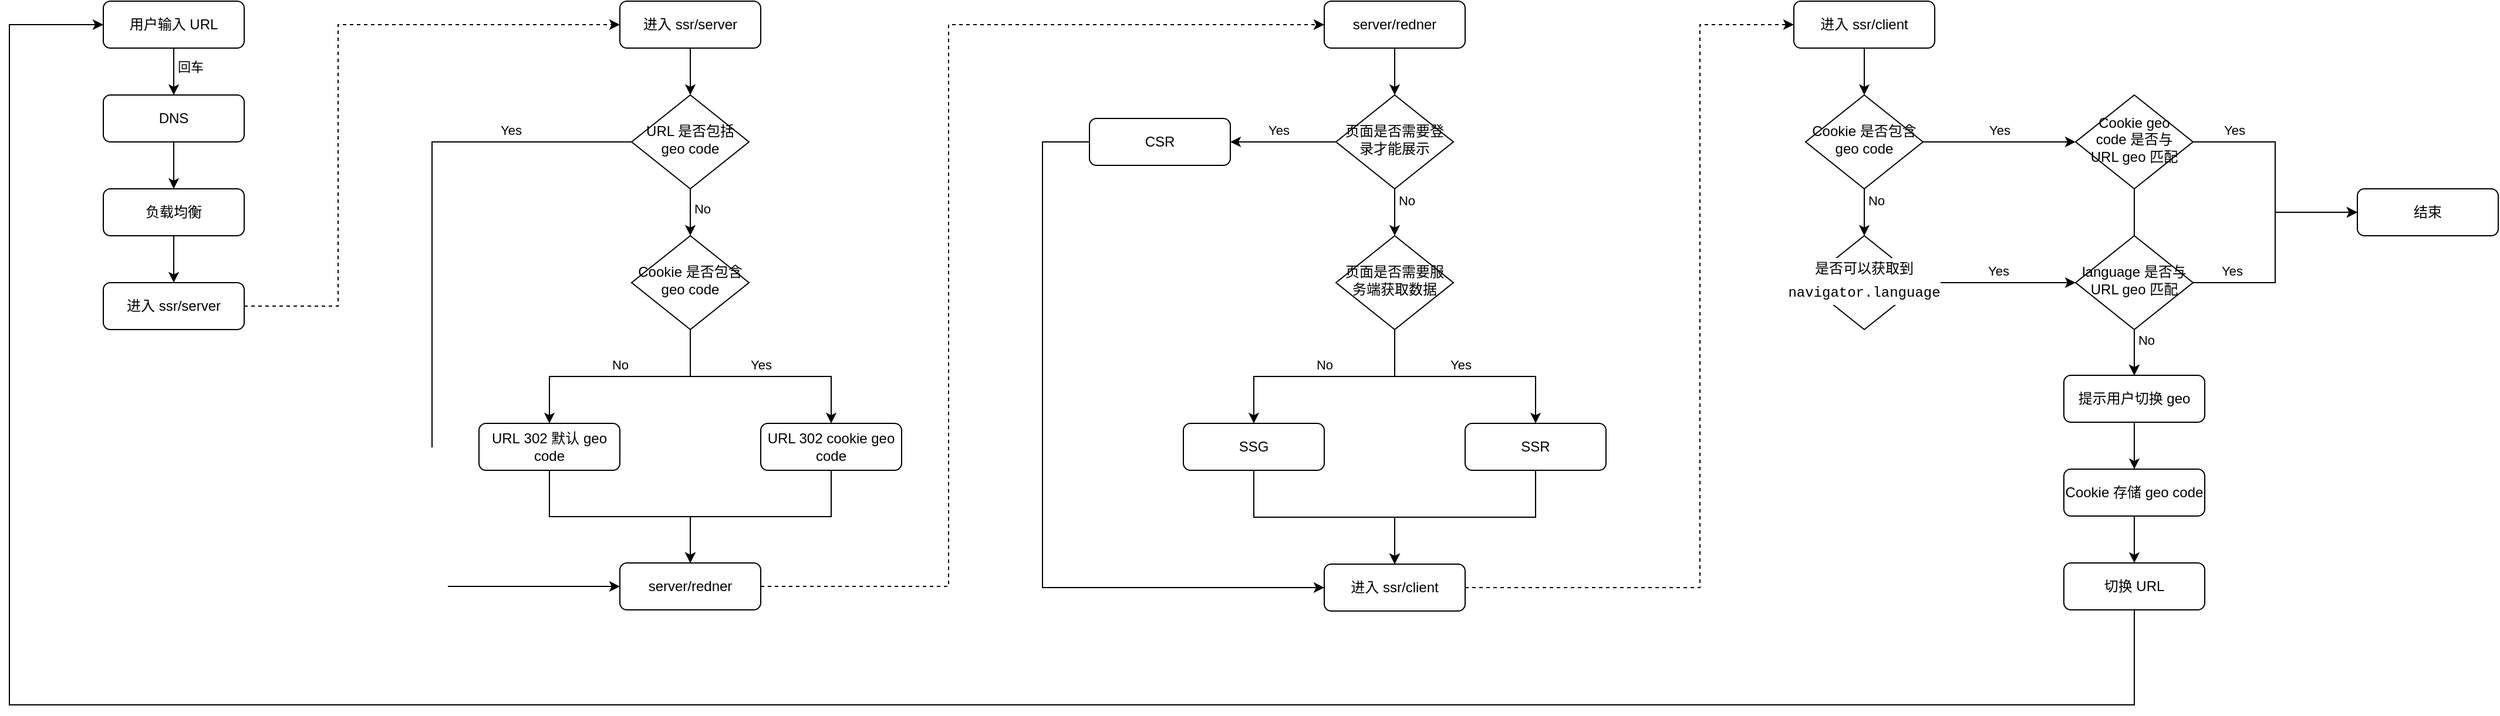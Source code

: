 <mxfile version="21.1.1" type="github">
  <diagram id="C5RBs43oDa-KdzZeNtuy" name="Page-1">
    <mxGraphModel dx="836" dy="543" grid="1" gridSize="10" guides="1" tooltips="1" connect="1" arrows="1" fold="1" page="1" pageScale="1" pageWidth="827" pageHeight="1169" math="0" shadow="0">
      <root>
        <mxCell id="WIyWlLk6GJQsqaUBKTNV-0" />
        <mxCell id="WIyWlLk6GJQsqaUBKTNV-1" parent="WIyWlLk6GJQsqaUBKTNV-0" />
        <mxCell id="rctCw3Sn0bS1U8CecPwP-24" style="edgeStyle=orthogonalEdgeStyle;rounded=0;orthogonalLoop=1;jettySize=auto;html=1;" parent="WIyWlLk6GJQsqaUBKTNV-1" source="WIyWlLk6GJQsqaUBKTNV-3" target="rctCw3Sn0bS1U8CecPwP-22" edge="1">
          <mxGeometry relative="1" as="geometry" />
        </mxCell>
        <mxCell id="rctCw3Sn0bS1U8CecPwP-25" value="回车" style="edgeLabel;html=1;align=center;verticalAlign=middle;resizable=0;points=[];" parent="rctCw3Sn0bS1U8CecPwP-24" vertex="1" connectable="0">
          <mxGeometry x="-0.656" relative="1" as="geometry">
            <mxPoint x="14" y="9" as="offset" />
          </mxGeometry>
        </mxCell>
        <mxCell id="WIyWlLk6GJQsqaUBKTNV-3" value="用户输入 URL" style="rounded=1;whiteSpace=wrap;html=1;fontSize=12;glass=0;strokeWidth=1;shadow=0;" parent="WIyWlLk6GJQsqaUBKTNV-1" vertex="1">
          <mxGeometry x="240" y="40" width="120" height="40" as="geometry" />
        </mxCell>
        <mxCell id="szMrS5Y2A-g9GnqIEXyA-38" style="edgeStyle=orthogonalEdgeStyle;rounded=0;orthogonalLoop=1;jettySize=auto;html=1;entryX=0.5;entryY=0;entryDx=0;entryDy=0;" parent="WIyWlLk6GJQsqaUBKTNV-1" source="WIyWlLk6GJQsqaUBKTNV-6" target="szMrS5Y2A-g9GnqIEXyA-37" edge="1">
          <mxGeometry relative="1" as="geometry">
            <Array as="points">
              <mxPoint x="740" y="360" />
              <mxPoint x="620" y="360" />
            </Array>
          </mxGeometry>
        </mxCell>
        <mxCell id="szMrS5Y2A-g9GnqIEXyA-39" value="No" style="edgeLabel;html=1;align=center;verticalAlign=middle;resizable=0;points=[];" parent="szMrS5Y2A-g9GnqIEXyA-38" vertex="1" connectable="0">
          <mxGeometry x="-0.341" y="-2" relative="1" as="geometry">
            <mxPoint x="-34" y="-8" as="offset" />
          </mxGeometry>
        </mxCell>
        <mxCell id="szMrS5Y2A-g9GnqIEXyA-42" style="edgeStyle=orthogonalEdgeStyle;rounded=0;orthogonalLoop=1;jettySize=auto;html=1;" parent="WIyWlLk6GJQsqaUBKTNV-1" source="WIyWlLk6GJQsqaUBKTNV-6" target="szMrS5Y2A-g9GnqIEXyA-41" edge="1">
          <mxGeometry relative="1" as="geometry">
            <Array as="points">
              <mxPoint x="740" y="360" />
              <mxPoint x="860" y="360" />
            </Array>
          </mxGeometry>
        </mxCell>
        <mxCell id="szMrS5Y2A-g9GnqIEXyA-43" value="Yes" style="edgeLabel;html=1;align=center;verticalAlign=middle;resizable=0;points=[];" parent="szMrS5Y2A-g9GnqIEXyA-42" vertex="1" connectable="0">
          <mxGeometry x="-0.318" y="2" relative="1" as="geometry">
            <mxPoint x="32" y="-8" as="offset" />
          </mxGeometry>
        </mxCell>
        <mxCell id="WIyWlLk6GJQsqaUBKTNV-6" value="Cookie 是否包含 geo&amp;nbsp;code" style="rhombus;whiteSpace=wrap;html=1;shadow=0;fontFamily=Helvetica;fontSize=12;align=center;strokeWidth=1;spacing=6;spacingTop=-4;" parent="WIyWlLk6GJQsqaUBKTNV-1" vertex="1">
          <mxGeometry x="690" y="240" width="100" height="80" as="geometry" />
        </mxCell>
        <mxCell id="szMrS5Y2A-g9GnqIEXyA-53" style="edgeStyle=orthogonalEdgeStyle;rounded=0;orthogonalLoop=1;jettySize=auto;html=1;" parent="WIyWlLk6GJQsqaUBKTNV-1" source="WIyWlLk6GJQsqaUBKTNV-7" target="szMrS5Y2A-g9GnqIEXyA-51" edge="1">
          <mxGeometry relative="1" as="geometry" />
        </mxCell>
        <mxCell id="WIyWlLk6GJQsqaUBKTNV-7" value="进入 ssr/client" style="rounded=1;whiteSpace=wrap;html=1;fontSize=12;glass=0;strokeWidth=1;shadow=0;" parent="WIyWlLk6GJQsqaUBKTNV-1" vertex="1">
          <mxGeometry x="1680" y="40" width="120" height="40" as="geometry" />
        </mxCell>
        <mxCell id="szMrS5Y2A-g9GnqIEXyA-26" style="edgeStyle=orthogonalEdgeStyle;rounded=0;orthogonalLoop=1;jettySize=auto;html=1;entryX=0.5;entryY=0;entryDx=0;entryDy=0;" parent="WIyWlLk6GJQsqaUBKTNV-1" source="WIyWlLk6GJQsqaUBKTNV-10" target="WIyWlLk6GJQsqaUBKTNV-6" edge="1">
          <mxGeometry relative="1" as="geometry">
            <mxPoint x="750" y="250" as="targetPoint" />
          </mxGeometry>
        </mxCell>
        <mxCell id="szMrS5Y2A-g9GnqIEXyA-33" value="No" style="edgeLabel;html=1;align=center;verticalAlign=middle;resizable=0;points=[];" parent="szMrS5Y2A-g9GnqIEXyA-26" vertex="1" connectable="0">
          <mxGeometry x="-0.341" y="-1" relative="1" as="geometry">
            <mxPoint x="11" y="4" as="offset" />
          </mxGeometry>
        </mxCell>
        <mxCell id="rctCw3Sn0bS1U8CecPwP-31" style="edgeStyle=orthogonalEdgeStyle;rounded=0;orthogonalLoop=1;jettySize=auto;html=1;entryX=0;entryY=0.5;entryDx=0;entryDy=0;" parent="WIyWlLk6GJQsqaUBKTNV-1" source="WIyWlLk6GJQsqaUBKTNV-10" target="rctCw3Sn0bS1U8CecPwP-2" edge="1">
          <mxGeometry relative="1" as="geometry">
            <Array as="points">
              <mxPoint x="520" y="160" />
              <mxPoint x="520" y="539" />
            </Array>
          </mxGeometry>
        </mxCell>
        <mxCell id="rctCw3Sn0bS1U8CecPwP-32" value="Yes" style="edgeLabel;html=1;align=center;verticalAlign=middle;resizable=0;points=[];" parent="rctCw3Sn0bS1U8CecPwP-31" vertex="1" connectable="0">
          <mxGeometry x="-0.708" relative="1" as="geometry">
            <mxPoint y="-10" as="offset" />
          </mxGeometry>
        </mxCell>
        <mxCell id="WIyWlLk6GJQsqaUBKTNV-10" value="URL 是否包括 geo code" style="rhombus;whiteSpace=wrap;html=1;shadow=0;fontFamily=Helvetica;fontSize=12;align=center;strokeWidth=1;spacing=6;spacingTop=-4;" parent="WIyWlLk6GJQsqaUBKTNV-1" vertex="1">
          <mxGeometry x="690" y="120" width="100" height="80" as="geometry" />
        </mxCell>
        <mxCell id="szMrS5Y2A-g9GnqIEXyA-24" style="edgeStyle=orthogonalEdgeStyle;rounded=0;orthogonalLoop=1;jettySize=auto;html=1;entryX=0.5;entryY=0;entryDx=0;entryDy=0;" parent="WIyWlLk6GJQsqaUBKTNV-1" source="szMrS5Y2A-g9GnqIEXyA-19" target="WIyWlLk6GJQsqaUBKTNV-10" edge="1">
          <mxGeometry relative="1" as="geometry" />
        </mxCell>
        <mxCell id="szMrS5Y2A-g9GnqIEXyA-19" value="进入 ssr/server" style="rounded=1;whiteSpace=wrap;html=1;fontSize=12;glass=0;strokeWidth=1;shadow=0;" parent="WIyWlLk6GJQsqaUBKTNV-1" vertex="1">
          <mxGeometry x="680" y="40" width="120" height="40" as="geometry" />
        </mxCell>
        <mxCell id="szMrS5Y2A-g9GnqIEXyA-47" style="edgeStyle=orthogonalEdgeStyle;rounded=0;orthogonalLoop=1;jettySize=auto;html=1;entryX=0.5;entryY=0;entryDx=0;entryDy=0;" parent="WIyWlLk6GJQsqaUBKTNV-1" source="szMrS5Y2A-g9GnqIEXyA-37" target="rctCw3Sn0bS1U8CecPwP-2" edge="1">
          <mxGeometry relative="1" as="geometry">
            <mxPoint x="710" y="470" as="targetPoint" />
          </mxGeometry>
        </mxCell>
        <mxCell id="szMrS5Y2A-g9GnqIEXyA-37" value="URL&amp;nbsp;302&amp;nbsp;默认 geo code" style="rounded=1;whiteSpace=wrap;html=1;fontSize=12;glass=0;strokeWidth=1;shadow=0;" parent="WIyWlLk6GJQsqaUBKTNV-1" vertex="1">
          <mxGeometry x="560" y="400" width="120" height="40" as="geometry" />
        </mxCell>
        <mxCell id="szMrS5Y2A-g9GnqIEXyA-48" style="edgeStyle=orthogonalEdgeStyle;rounded=0;orthogonalLoop=1;jettySize=auto;html=1;entryX=0.5;entryY=0;entryDx=0;entryDy=0;" parent="WIyWlLk6GJQsqaUBKTNV-1" source="szMrS5Y2A-g9GnqIEXyA-41" target="rctCw3Sn0bS1U8CecPwP-2" edge="1">
          <mxGeometry relative="1" as="geometry">
            <mxPoint x="750" y="450" as="targetPoint" />
          </mxGeometry>
        </mxCell>
        <mxCell id="szMrS5Y2A-g9GnqIEXyA-41" value="URL 302 cookie geo code" style="rounded=1;whiteSpace=wrap;html=1;fontSize=12;glass=0;strokeWidth=1;shadow=0;" parent="WIyWlLk6GJQsqaUBKTNV-1" vertex="1">
          <mxGeometry x="800" y="400" width="120" height="40" as="geometry" />
        </mxCell>
        <mxCell id="szMrS5Y2A-g9GnqIEXyA-54" style="edgeStyle=orthogonalEdgeStyle;rounded=0;orthogonalLoop=1;jettySize=auto;html=1;" parent="WIyWlLk6GJQsqaUBKTNV-1" source="szMrS5Y2A-g9GnqIEXyA-51" target="szMrS5Y2A-g9GnqIEXyA-52" edge="1">
          <mxGeometry relative="1" as="geometry" />
        </mxCell>
        <mxCell id="szMrS5Y2A-g9GnqIEXyA-70" value="No" style="edgeLabel;html=1;align=center;verticalAlign=middle;resizable=0;points=[];" parent="szMrS5Y2A-g9GnqIEXyA-54" vertex="1" connectable="0">
          <mxGeometry x="-0.284" y="-1" relative="1" as="geometry">
            <mxPoint x="11" y="-5" as="offset" />
          </mxGeometry>
        </mxCell>
        <mxCell id="szMrS5Y2A-g9GnqIEXyA-66" style="edgeStyle=orthogonalEdgeStyle;rounded=0;orthogonalLoop=1;jettySize=auto;html=1;entryX=0;entryY=0.5;entryDx=0;entryDy=0;" parent="WIyWlLk6GJQsqaUBKTNV-1" source="szMrS5Y2A-g9GnqIEXyA-51" target="BdigS41zSEf8KF1AKwvk-6" edge="1">
          <mxGeometry relative="1" as="geometry">
            <Array as="points" />
            <mxPoint x="1960" y="160" as="targetPoint" />
          </mxGeometry>
        </mxCell>
        <mxCell id="szMrS5Y2A-g9GnqIEXyA-67" value="Yes" style="edgeLabel;html=1;align=center;verticalAlign=middle;resizable=0;points=[];" parent="szMrS5Y2A-g9GnqIEXyA-66" vertex="1" connectable="0">
          <mxGeometry x="-0.842" relative="1" as="geometry">
            <mxPoint x="54" y="-10" as="offset" />
          </mxGeometry>
        </mxCell>
        <mxCell id="szMrS5Y2A-g9GnqIEXyA-51" value="Cookie 是否包含 geo&amp;nbsp;code" style="rhombus;whiteSpace=wrap;html=1;shadow=0;fontFamily=Helvetica;fontSize=12;align=center;strokeWidth=1;spacing=6;spacingTop=-4;" parent="WIyWlLk6GJQsqaUBKTNV-1" vertex="1">
          <mxGeometry x="1690" y="120" width="100" height="80" as="geometry" />
        </mxCell>
        <mxCell id="BdigS41zSEf8KF1AKwvk-11" style="edgeStyle=orthogonalEdgeStyle;rounded=0;orthogonalLoop=1;jettySize=auto;html=1;entryX=0;entryY=0.5;entryDx=0;entryDy=0;" edge="1" parent="WIyWlLk6GJQsqaUBKTNV-1" source="szMrS5Y2A-g9GnqIEXyA-52" target="BdigS41zSEf8KF1AKwvk-10">
          <mxGeometry relative="1" as="geometry" />
        </mxCell>
        <mxCell id="BdigS41zSEf8KF1AKwvk-12" value="Yes" style="edgeLabel;html=1;align=center;verticalAlign=middle;resizable=0;points=[];" vertex="1" connectable="0" parent="BdigS41zSEf8KF1AKwvk-11">
          <mxGeometry x="-0.218" relative="1" as="geometry">
            <mxPoint x="13" y="-10" as="offset" />
          </mxGeometry>
        </mxCell>
        <mxCell id="szMrS5Y2A-g9GnqIEXyA-52" value="&lt;div style=&quot;background-color: rgb(255, 255, 255); line-height: 19px;&quot;&gt;&lt;font face=&quot;Consolas, Courier New, monospace&quot;&gt;是否可以获取到 navigator.language&lt;/font&gt;&lt;br&gt;&lt;/div&gt;" style="rhombus;whiteSpace=wrap;html=1;shadow=0;fontFamily=Helvetica;fontSize=12;align=center;strokeWidth=1;spacing=6;spacingTop=-4;" parent="WIyWlLk6GJQsqaUBKTNV-1" vertex="1">
          <mxGeometry x="1690" y="240" width="100" height="80" as="geometry" />
        </mxCell>
        <mxCell id="szMrS5Y2A-g9GnqIEXyA-60" style="edgeStyle=orthogonalEdgeStyle;rounded=0;orthogonalLoop=1;jettySize=auto;html=1;entryX=0.5;entryY=0;entryDx=0;entryDy=0;" parent="WIyWlLk6GJQsqaUBKTNV-1" source="szMrS5Y2A-g9GnqIEXyA-56" target="szMrS5Y2A-g9GnqIEXyA-58" edge="1">
          <mxGeometry relative="1" as="geometry" />
        </mxCell>
        <mxCell id="szMrS5Y2A-g9GnqIEXyA-56" value="提示用户切换 geo" style="rounded=1;whiteSpace=wrap;html=1;fontSize=12;glass=0;strokeWidth=1;shadow=0;" parent="WIyWlLk6GJQsqaUBKTNV-1" vertex="1">
          <mxGeometry x="1910" y="359" width="120" height="40" as="geometry" />
        </mxCell>
        <mxCell id="szMrS5Y2A-g9GnqIEXyA-62" style="edgeStyle=orthogonalEdgeStyle;rounded=0;orthogonalLoop=1;jettySize=auto;html=1;entryX=0.5;entryY=0;entryDx=0;entryDy=0;" parent="WIyWlLk6GJQsqaUBKTNV-1" source="szMrS5Y2A-g9GnqIEXyA-58" target="szMrS5Y2A-g9GnqIEXyA-61" edge="1">
          <mxGeometry relative="1" as="geometry" />
        </mxCell>
        <mxCell id="szMrS5Y2A-g9GnqIEXyA-58" value="Cookie 存储 geo&amp;nbsp;code" style="rounded=1;whiteSpace=wrap;html=1;fontSize=12;glass=0;strokeWidth=1;shadow=0;" parent="WIyWlLk6GJQsqaUBKTNV-1" vertex="1">
          <mxGeometry x="1910" y="439" width="120" height="40" as="geometry" />
        </mxCell>
        <mxCell id="szMrS5Y2A-g9GnqIEXyA-64" style="edgeStyle=orthogonalEdgeStyle;rounded=0;orthogonalLoop=1;jettySize=auto;html=1;exitX=0.5;exitY=1;exitDx=0;exitDy=0;entryX=0;entryY=0.5;entryDx=0;entryDy=0;" parent="WIyWlLk6GJQsqaUBKTNV-1" source="szMrS5Y2A-g9GnqIEXyA-61" target="WIyWlLk6GJQsqaUBKTNV-3" edge="1">
          <mxGeometry relative="1" as="geometry">
            <Array as="points">
              <mxPoint x="1970" y="640" />
              <mxPoint x="160" y="640" />
              <mxPoint x="160" y="60" />
            </Array>
            <mxPoint x="640" y="1140" as="sourcePoint" />
            <mxPoint x="300" y="60" as="targetPoint" />
          </mxGeometry>
        </mxCell>
        <mxCell id="szMrS5Y2A-g9GnqIEXyA-61" value="切换 URL" style="rounded=1;whiteSpace=wrap;html=1;fontSize=12;glass=0;strokeWidth=1;shadow=0;" parent="WIyWlLk6GJQsqaUBKTNV-1" vertex="1">
          <mxGeometry x="1910" y="519" width="120" height="40" as="geometry" />
        </mxCell>
        <mxCell id="rctCw3Sn0bS1U8CecPwP-11" style="edgeStyle=orthogonalEdgeStyle;rounded=0;orthogonalLoop=1;jettySize=auto;html=1;entryX=0.5;entryY=0;entryDx=0;entryDy=0;" parent="WIyWlLk6GJQsqaUBKTNV-1" source="rctCw3Sn0bS1U8CecPwP-0" target="rctCw3Sn0bS1U8CecPwP-7" edge="1">
          <mxGeometry relative="1" as="geometry" />
        </mxCell>
        <mxCell id="rctCw3Sn0bS1U8CecPwP-0" value="server/redner" style="rounded=1;whiteSpace=wrap;html=1;fontSize=12;glass=0;strokeWidth=1;shadow=0;" parent="WIyWlLk6GJQsqaUBKTNV-1" vertex="1">
          <mxGeometry x="1280" y="40" width="120" height="40" as="geometry" />
        </mxCell>
        <mxCell id="rctCw3Sn0bS1U8CecPwP-30" style="edgeStyle=orthogonalEdgeStyle;rounded=0;orthogonalLoop=1;jettySize=auto;html=1;entryX=0;entryY=0.5;entryDx=0;entryDy=0;dashed=1;" parent="WIyWlLk6GJQsqaUBKTNV-1" source="rctCw3Sn0bS1U8CecPwP-2" target="rctCw3Sn0bS1U8CecPwP-0" edge="1">
          <mxGeometry relative="1" as="geometry">
            <Array as="points">
              <mxPoint x="960" y="539" />
              <mxPoint x="960" y="60" />
            </Array>
          </mxGeometry>
        </mxCell>
        <mxCell id="rctCw3Sn0bS1U8CecPwP-2" value="server/redner" style="rounded=1;whiteSpace=wrap;html=1;fontSize=12;glass=0;strokeWidth=1;shadow=0;" parent="WIyWlLk6GJQsqaUBKTNV-1" vertex="1">
          <mxGeometry x="680" y="519" width="120" height="40" as="geometry" />
        </mxCell>
        <mxCell id="rctCw3Sn0bS1U8CecPwP-13" style="edgeStyle=orthogonalEdgeStyle;rounded=0;orthogonalLoop=1;jettySize=auto;html=1;entryX=0.5;entryY=0;entryDx=0;entryDy=0;" parent="WIyWlLk6GJQsqaUBKTNV-1" source="rctCw3Sn0bS1U8CecPwP-7" target="rctCw3Sn0bS1U8CecPwP-8" edge="1">
          <mxGeometry relative="1" as="geometry" />
        </mxCell>
        <mxCell id="BdigS41zSEf8KF1AKwvk-17" value="No" style="edgeLabel;html=1;align=center;verticalAlign=middle;resizable=0;points=[];" vertex="1" connectable="0" parent="rctCw3Sn0bS1U8CecPwP-13">
          <mxGeometry x="-0.15" y="-1" relative="1" as="geometry">
            <mxPoint x="11" y="-7" as="offset" />
          </mxGeometry>
        </mxCell>
        <mxCell id="rctCw3Sn0bS1U8CecPwP-44" style="edgeStyle=orthogonalEdgeStyle;rounded=0;orthogonalLoop=1;jettySize=auto;html=1;entryX=1;entryY=0.5;entryDx=0;entryDy=0;" parent="WIyWlLk6GJQsqaUBKTNV-1" source="rctCw3Sn0bS1U8CecPwP-7" target="rctCw3Sn0bS1U8CecPwP-9" edge="1">
          <mxGeometry relative="1" as="geometry" />
        </mxCell>
        <mxCell id="rctCw3Sn0bS1U8CecPwP-45" value="Yes" style="edgeLabel;html=1;align=center;verticalAlign=middle;resizable=0;points=[];" parent="rctCw3Sn0bS1U8CecPwP-44" vertex="1" connectable="0">
          <mxGeometry x="0.2" y="1" relative="1" as="geometry">
            <mxPoint x="5" y="-11" as="offset" />
          </mxGeometry>
        </mxCell>
        <mxCell id="rctCw3Sn0bS1U8CecPwP-7" value="页面是否需要登录才能展示" style="rhombus;whiteSpace=wrap;html=1;shadow=0;fontFamily=Helvetica;fontSize=12;align=center;strokeWidth=1;spacing=6;spacingTop=-4;" parent="WIyWlLk6GJQsqaUBKTNV-1" vertex="1">
          <mxGeometry x="1290" y="120" width="100" height="80" as="geometry" />
        </mxCell>
        <mxCell id="rctCw3Sn0bS1U8CecPwP-16" style="edgeStyle=orthogonalEdgeStyle;rounded=0;orthogonalLoop=1;jettySize=auto;html=1;exitX=0.5;exitY=1;exitDx=0;exitDy=0;entryX=0.5;entryY=0;entryDx=0;entryDy=0;" parent="WIyWlLk6GJQsqaUBKTNV-1" source="rctCw3Sn0bS1U8CecPwP-8" target="rctCw3Sn0bS1U8CecPwP-15" edge="1">
          <mxGeometry relative="1" as="geometry">
            <mxPoint x="1350" y="350" as="sourcePoint" />
            <mxPoint x="1480" y="370" as="targetPoint" />
            <Array as="points">
              <mxPoint x="1340" y="360" />
              <mxPoint x="1460" y="360" />
            </Array>
          </mxGeometry>
        </mxCell>
        <mxCell id="rctCw3Sn0bS1U8CecPwP-21" value="Yes" style="edgeLabel;html=1;align=center;verticalAlign=middle;resizable=0;points=[];" parent="rctCw3Sn0bS1U8CecPwP-16" vertex="1" connectable="0">
          <mxGeometry x="-0.2" y="3" relative="1" as="geometry">
            <mxPoint x="16" y="-7" as="offset" />
          </mxGeometry>
        </mxCell>
        <mxCell id="rctCw3Sn0bS1U8CecPwP-39" style="edgeStyle=orthogonalEdgeStyle;rounded=0;orthogonalLoop=1;jettySize=auto;html=1;entryX=0.5;entryY=0;entryDx=0;entryDy=0;" parent="WIyWlLk6GJQsqaUBKTNV-1" source="rctCw3Sn0bS1U8CecPwP-8" target="rctCw3Sn0bS1U8CecPwP-18" edge="1">
          <mxGeometry relative="1" as="geometry">
            <Array as="points">
              <mxPoint x="1340" y="360" />
              <mxPoint x="1220" y="360" />
            </Array>
          </mxGeometry>
        </mxCell>
        <mxCell id="rctCw3Sn0bS1U8CecPwP-40" value="No" style="edgeLabel;html=1;align=center;verticalAlign=middle;resizable=0;points=[];" parent="rctCw3Sn0bS1U8CecPwP-39" vertex="1" connectable="0">
          <mxGeometry x="0.12" y="4" relative="1" as="geometry">
            <mxPoint x="12" y="-14" as="offset" />
          </mxGeometry>
        </mxCell>
        <mxCell id="rctCw3Sn0bS1U8CecPwP-8" value="页面是否需要服务端获取数据" style="rhombus;whiteSpace=wrap;html=1;shadow=0;fontFamily=Helvetica;fontSize=12;align=center;strokeWidth=1;spacing=6;spacingTop=-4;" parent="WIyWlLk6GJQsqaUBKTNV-1" vertex="1">
          <mxGeometry x="1290" y="240" width="100" height="80" as="geometry" />
        </mxCell>
        <mxCell id="rctCw3Sn0bS1U8CecPwP-43" style="edgeStyle=orthogonalEdgeStyle;rounded=0;orthogonalLoop=1;jettySize=auto;html=1;entryX=0;entryY=0.5;entryDx=0;entryDy=0;" parent="WIyWlLk6GJQsqaUBKTNV-1" source="rctCw3Sn0bS1U8CecPwP-9" target="rctCw3Sn0bS1U8CecPwP-33" edge="1">
          <mxGeometry relative="1" as="geometry">
            <Array as="points">
              <mxPoint x="1040" y="160" />
              <mxPoint x="1040" y="540" />
            </Array>
          </mxGeometry>
        </mxCell>
        <mxCell id="rctCw3Sn0bS1U8CecPwP-9" value="CSR" style="rounded=1;whiteSpace=wrap;html=1;fontSize=12;glass=0;strokeWidth=1;shadow=0;" parent="WIyWlLk6GJQsqaUBKTNV-1" vertex="1">
          <mxGeometry x="1080" y="140" width="120" height="40" as="geometry" />
        </mxCell>
        <mxCell id="rctCw3Sn0bS1U8CecPwP-42" style="edgeStyle=orthogonalEdgeStyle;rounded=0;orthogonalLoop=1;jettySize=auto;html=1;entryX=0.5;entryY=0;entryDx=0;entryDy=0;" parent="WIyWlLk6GJQsqaUBKTNV-1" source="rctCw3Sn0bS1U8CecPwP-15" target="rctCw3Sn0bS1U8CecPwP-33" edge="1">
          <mxGeometry relative="1" as="geometry">
            <Array as="points">
              <mxPoint x="1460" y="480" />
              <mxPoint x="1340" y="480" />
            </Array>
          </mxGeometry>
        </mxCell>
        <mxCell id="rctCw3Sn0bS1U8CecPwP-15" value="SSR" style="rounded=1;whiteSpace=wrap;html=1;fontSize=12;glass=0;strokeWidth=1;shadow=0;" parent="WIyWlLk6GJQsqaUBKTNV-1" vertex="1">
          <mxGeometry x="1400" y="400" width="120" height="40" as="geometry" />
        </mxCell>
        <mxCell id="rctCw3Sn0bS1U8CecPwP-41" style="edgeStyle=orthogonalEdgeStyle;rounded=0;orthogonalLoop=1;jettySize=auto;html=1;entryX=0.5;entryY=0;entryDx=0;entryDy=0;" parent="WIyWlLk6GJQsqaUBKTNV-1" source="rctCw3Sn0bS1U8CecPwP-18" target="rctCw3Sn0bS1U8CecPwP-33" edge="1">
          <mxGeometry relative="1" as="geometry" />
        </mxCell>
        <mxCell id="rctCw3Sn0bS1U8CecPwP-18" value="SSG" style="rounded=1;whiteSpace=wrap;html=1;fontSize=12;glass=0;strokeWidth=1;shadow=0;" parent="WIyWlLk6GJQsqaUBKTNV-1" vertex="1">
          <mxGeometry x="1160" y="400" width="120" height="40" as="geometry" />
        </mxCell>
        <mxCell id="rctCw3Sn0bS1U8CecPwP-26" style="edgeStyle=orthogonalEdgeStyle;rounded=0;orthogonalLoop=1;jettySize=auto;html=1;entryX=0.5;entryY=0;entryDx=0;entryDy=0;" parent="WIyWlLk6GJQsqaUBKTNV-1" source="rctCw3Sn0bS1U8CecPwP-22" target="rctCw3Sn0bS1U8CecPwP-23" edge="1">
          <mxGeometry relative="1" as="geometry" />
        </mxCell>
        <mxCell id="rctCw3Sn0bS1U8CecPwP-22" value="DNS" style="rounded=1;whiteSpace=wrap;html=1;fontSize=12;glass=0;strokeWidth=1;shadow=0;" parent="WIyWlLk6GJQsqaUBKTNV-1" vertex="1">
          <mxGeometry x="240" y="120" width="120" height="40" as="geometry" />
        </mxCell>
        <mxCell id="rctCw3Sn0bS1U8CecPwP-28" style="edgeStyle=orthogonalEdgeStyle;rounded=0;orthogonalLoop=1;jettySize=auto;html=1;entryX=0.5;entryY=0;entryDx=0;entryDy=0;" parent="WIyWlLk6GJQsqaUBKTNV-1" source="rctCw3Sn0bS1U8CecPwP-23" target="rctCw3Sn0bS1U8CecPwP-27" edge="1">
          <mxGeometry relative="1" as="geometry" />
        </mxCell>
        <mxCell id="rctCw3Sn0bS1U8CecPwP-23" value="负载均衡" style="rounded=1;whiteSpace=wrap;html=1;fontSize=12;glass=0;strokeWidth=1;shadow=0;" parent="WIyWlLk6GJQsqaUBKTNV-1" vertex="1">
          <mxGeometry x="240" y="200" width="120" height="40" as="geometry" />
        </mxCell>
        <mxCell id="rctCw3Sn0bS1U8CecPwP-29" style="edgeStyle=orthogonalEdgeStyle;rounded=0;orthogonalLoop=1;jettySize=auto;html=1;entryX=0;entryY=0.5;entryDx=0;entryDy=0;dashed=1;" parent="WIyWlLk6GJQsqaUBKTNV-1" source="rctCw3Sn0bS1U8CecPwP-27" target="szMrS5Y2A-g9GnqIEXyA-19" edge="1">
          <mxGeometry relative="1" as="geometry">
            <Array as="points">
              <mxPoint x="440" y="300" />
              <mxPoint x="440" y="60" />
            </Array>
          </mxGeometry>
        </mxCell>
        <mxCell id="rctCw3Sn0bS1U8CecPwP-27" value="进入 ssr/server" style="rounded=1;whiteSpace=wrap;html=1;fontSize=12;glass=0;strokeWidth=1;shadow=0;" parent="WIyWlLk6GJQsqaUBKTNV-1" vertex="1">
          <mxGeometry x="240" y="280" width="120" height="40" as="geometry" />
        </mxCell>
        <mxCell id="rctCw3Sn0bS1U8CecPwP-46" style="edgeStyle=orthogonalEdgeStyle;rounded=0;orthogonalLoop=1;jettySize=auto;html=1;entryX=0;entryY=0.5;entryDx=0;entryDy=0;dashed=1;" parent="WIyWlLk6GJQsqaUBKTNV-1" source="rctCw3Sn0bS1U8CecPwP-33" target="WIyWlLk6GJQsqaUBKTNV-7" edge="1">
          <mxGeometry relative="1" as="geometry">
            <Array as="points">
              <mxPoint x="1600" y="540" />
              <mxPoint x="1600" y="60" />
            </Array>
          </mxGeometry>
        </mxCell>
        <mxCell id="rctCw3Sn0bS1U8CecPwP-33" value="进入 ssr/client" style="rounded=1;whiteSpace=wrap;html=1;fontSize=12;glass=0;strokeWidth=1;shadow=0;" parent="WIyWlLk6GJQsqaUBKTNV-1" vertex="1">
          <mxGeometry x="1280" y="520" width="120" height="40" as="geometry" />
        </mxCell>
        <mxCell id="BdigS41zSEf8KF1AKwvk-5" value="结束" style="rounded=1;whiteSpace=wrap;html=1;fontSize=12;glass=0;strokeWidth=1;shadow=0;" vertex="1" parent="WIyWlLk6GJQsqaUBKTNV-1">
          <mxGeometry x="2160" y="200" width="120" height="40" as="geometry" />
        </mxCell>
        <mxCell id="BdigS41zSEf8KF1AKwvk-8" style="edgeStyle=orthogonalEdgeStyle;rounded=0;orthogonalLoop=1;jettySize=auto;html=1;entryX=0;entryY=0.5;entryDx=0;entryDy=0;" edge="1" parent="WIyWlLk6GJQsqaUBKTNV-1" source="BdigS41zSEf8KF1AKwvk-6" target="BdigS41zSEf8KF1AKwvk-5">
          <mxGeometry relative="1" as="geometry" />
        </mxCell>
        <mxCell id="BdigS41zSEf8KF1AKwvk-15" value="Yes" style="edgeLabel;html=1;align=center;verticalAlign=middle;resizable=0;points=[];" vertex="1" connectable="0" parent="BdigS41zSEf8KF1AKwvk-8">
          <mxGeometry x="-0.654" y="2" relative="1" as="geometry">
            <mxPoint y="-8" as="offset" />
          </mxGeometry>
        </mxCell>
        <mxCell id="BdigS41zSEf8KF1AKwvk-19" style="edgeStyle=orthogonalEdgeStyle;rounded=0;orthogonalLoop=1;jettySize=auto;html=1;entryX=0.5;entryY=0;entryDx=0;entryDy=0;" edge="1" parent="WIyWlLk6GJQsqaUBKTNV-1" source="BdigS41zSEf8KF1AKwvk-6" target="szMrS5Y2A-g9GnqIEXyA-56">
          <mxGeometry relative="1" as="geometry" />
        </mxCell>
        <mxCell id="BdigS41zSEf8KF1AKwvk-6" value="Cookie geo code 是否与 URL geo 匹配" style="rhombus;whiteSpace=wrap;html=1;shadow=0;fontFamily=Helvetica;fontSize=12;align=center;strokeWidth=1;spacing=6;spacingTop=-4;" vertex="1" parent="WIyWlLk6GJQsqaUBKTNV-1">
          <mxGeometry x="1920" y="120" width="100" height="80" as="geometry" />
        </mxCell>
        <mxCell id="BdigS41zSEf8KF1AKwvk-13" value="" style="edgeStyle=orthogonalEdgeStyle;rounded=0;orthogonalLoop=1;jettySize=auto;html=1;entryX=0;entryY=0.5;entryDx=0;entryDy=0;" edge="1" parent="WIyWlLk6GJQsqaUBKTNV-1" source="BdigS41zSEf8KF1AKwvk-10" target="BdigS41zSEf8KF1AKwvk-5">
          <mxGeometry x="0.0" relative="1" as="geometry">
            <mxPoint as="offset" />
          </mxGeometry>
        </mxCell>
        <mxCell id="BdigS41zSEf8KF1AKwvk-14" value="Yes" style="edgeLabel;html=1;align=center;verticalAlign=middle;resizable=0;points=[];" vertex="1" connectable="0" parent="BdigS41zSEf8KF1AKwvk-13">
          <mxGeometry x="-0.675" y="4" relative="1" as="geometry">
            <mxPoint y="-6" as="offset" />
          </mxGeometry>
        </mxCell>
        <mxCell id="BdigS41zSEf8KF1AKwvk-16" style="edgeStyle=orthogonalEdgeStyle;rounded=0;orthogonalLoop=1;jettySize=auto;html=1;entryX=0.5;entryY=0;entryDx=0;entryDy=0;" edge="1" parent="WIyWlLk6GJQsqaUBKTNV-1" source="BdigS41zSEf8KF1AKwvk-10" target="szMrS5Y2A-g9GnqIEXyA-56">
          <mxGeometry relative="1" as="geometry" />
        </mxCell>
        <mxCell id="BdigS41zSEf8KF1AKwvk-18" value="No" style="edgeLabel;html=1;align=center;verticalAlign=middle;resizable=0;points=[];" vertex="1" connectable="0" parent="BdigS41zSEf8KF1AKwvk-16">
          <mxGeometry x="-0.583" y="1" relative="1" as="geometry">
            <mxPoint x="9" as="offset" />
          </mxGeometry>
        </mxCell>
        <mxCell id="BdigS41zSEf8KF1AKwvk-10" value="language 是否与 URL geo 匹配" style="rhombus;whiteSpace=wrap;html=1;shadow=0;fontFamily=Helvetica;fontSize=12;align=center;strokeWidth=1;spacing=6;spacingTop=-4;" vertex="1" parent="WIyWlLk6GJQsqaUBKTNV-1">
          <mxGeometry x="1920" y="240" width="100" height="80" as="geometry" />
        </mxCell>
      </root>
    </mxGraphModel>
  </diagram>
</mxfile>
